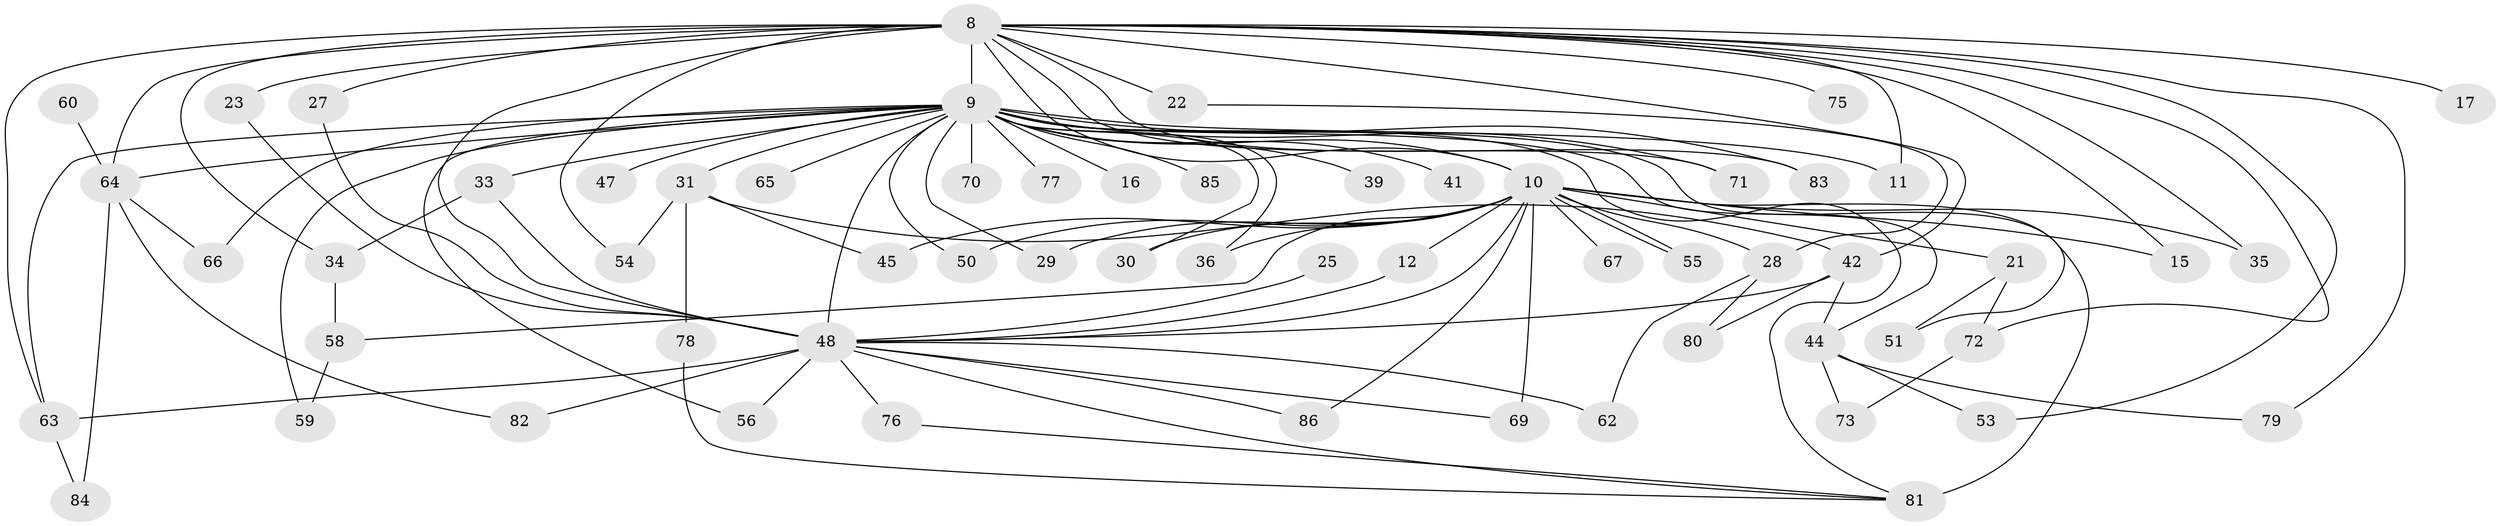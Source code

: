 // original degree distribution, {17: 0.011627906976744186, 18: 0.023255813953488372, 22: 0.03488372093023256, 19: 0.03488372093023256, 21: 0.011627906976744186, 2: 0.627906976744186, 7: 0.023255813953488372, 5: 0.046511627906976744, 6: 0.011627906976744186, 3: 0.12790697674418605, 4: 0.046511627906976744}
// Generated by graph-tools (version 1.1) at 2025/46/03/04/25 21:46:39]
// undirected, 60 vertices, 105 edges
graph export_dot {
graph [start="1"]
  node [color=gray90,style=filled];
  8 [super="+7"];
  9 [super="+6+5"];
  10 [super="+3"];
  11;
  12;
  15;
  16;
  17;
  21 [super="+19"];
  22;
  23;
  25;
  27;
  28;
  29;
  30;
  31 [super="+18"];
  33;
  34;
  35;
  36;
  39;
  41;
  42 [super="+20"];
  44;
  45;
  47;
  48 [super="+26+2"];
  50;
  51;
  53;
  54;
  55;
  56 [super="+40"];
  58;
  59;
  60;
  62;
  63 [super="+61"];
  64 [super="+52"];
  65;
  66;
  67;
  69;
  70 [super="+49"];
  71;
  72 [super="+68"];
  73;
  75;
  76;
  77;
  78;
  79;
  80;
  81 [super="+37+74+46"];
  82;
  83;
  84;
  85;
  86;
  8 -- 9 [weight=8];
  8 -- 10 [weight=4];
  8 -- 11;
  8 -- 15;
  8 -- 22 [weight=2];
  8 -- 23;
  8 -- 34;
  8 -- 35;
  8 -- 64 [weight=3];
  8 -- 71;
  8 -- 72 [weight=2];
  8 -- 75 [weight=2];
  8 -- 79;
  8 -- 17;
  8 -- 83;
  8 -- 27;
  8 -- 48 [weight=5];
  8 -- 53;
  8 -- 54;
  8 -- 42;
  8 -- 63 [weight=2];
  9 -- 10 [weight=8];
  9 -- 11;
  9 -- 36;
  9 -- 39 [weight=2];
  9 -- 65 [weight=2];
  9 -- 70 [weight=3];
  9 -- 71;
  9 -- 77 [weight=2];
  9 -- 47;
  9 -- 16;
  9 -- 50;
  9 -- 83;
  9 -- 85;
  9 -- 31 [weight=3];
  9 -- 64;
  9 -- 66;
  9 -- 81;
  9 -- 29;
  9 -- 30;
  9 -- 33;
  9 -- 41 [weight=2];
  9 -- 44;
  9 -- 51;
  9 -- 56 [weight=3];
  9 -- 59;
  9 -- 63 [weight=3];
  9 -- 48 [weight=9];
  10 -- 15;
  10 -- 35;
  10 -- 55;
  10 -- 55;
  10 -- 67 [weight=2];
  10 -- 81 [weight=4];
  10 -- 86;
  10 -- 69;
  10 -- 12;
  10 -- 21 [weight=2];
  10 -- 28;
  10 -- 29;
  10 -- 30;
  10 -- 36;
  10 -- 45;
  10 -- 50;
  10 -- 58;
  10 -- 48 [weight=4];
  12 -- 48;
  21 -- 51;
  21 -- 72;
  22 -- 28;
  23 -- 48;
  25 -- 48 [weight=2];
  27 -- 48;
  28 -- 62;
  28 -- 80;
  31 -- 78;
  31 -- 54;
  31 -- 42;
  31 -- 45;
  33 -- 34;
  33 -- 48;
  34 -- 58;
  42 -- 80;
  42 -- 44;
  42 -- 48;
  44 -- 53;
  44 -- 73;
  44 -- 79;
  48 -- 69;
  48 -- 76;
  48 -- 81;
  48 -- 82;
  48 -- 86;
  48 -- 56 [weight=2];
  48 -- 62;
  48 -- 63;
  58 -- 59;
  60 -- 64 [weight=2];
  63 -- 84;
  64 -- 66;
  64 -- 82;
  64 -- 84;
  72 -- 73;
  76 -- 81;
  78 -- 81;
}
